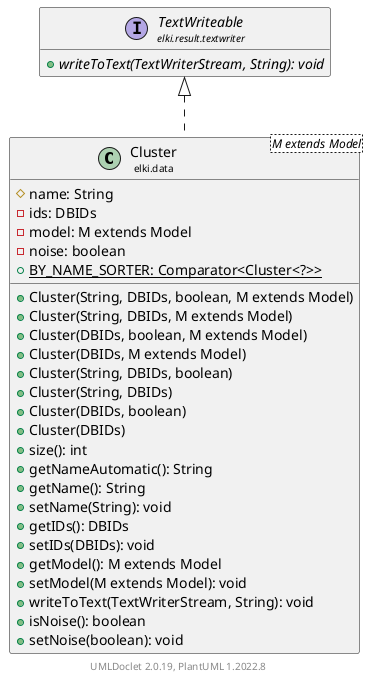 @startuml
    remove .*\.(Instance|Par|Parameterizer|Factory)$
    set namespaceSeparator none
    hide empty fields
    hide empty methods

    class "<size:14>Cluster\n<size:10>elki.data" as elki.data.Cluster<M extends Model> [[Cluster.html]] {
        #name: String
        -ids: DBIDs
        -model: M extends Model
        -noise: boolean
        {static} +BY_NAME_SORTER: Comparator<Cluster<?>>
        +Cluster(String, DBIDs, boolean, M extends Model)
        +Cluster(String, DBIDs, M extends Model)
        +Cluster(DBIDs, boolean, M extends Model)
        +Cluster(DBIDs, M extends Model)
        +Cluster(String, DBIDs, boolean)
        +Cluster(String, DBIDs)
        +Cluster(DBIDs, boolean)
        +Cluster(DBIDs)
        +size(): int
        +getNameAutomatic(): String
        +getName(): String
        +setName(String): void
        +getIDs(): DBIDs
        +setIDs(DBIDs): void
        +getModel(): M extends Model
        +setModel(M extends Model): void
        +writeToText(TextWriterStream, String): void
        +isNoise(): boolean
        +setNoise(boolean): void
    }

    interface "<size:14>TextWriteable\n<size:10>elki.result.textwriter" as elki.result.textwriter.TextWriteable [[../result/textwriter/TextWriteable.html]] {
        {abstract} +writeToText(TextWriterStream, String): void
    }

    elki.result.textwriter.TextWriteable <|.. elki.data.Cluster

    center footer UMLDoclet 2.0.19, PlantUML 1.2022.8
@enduml
